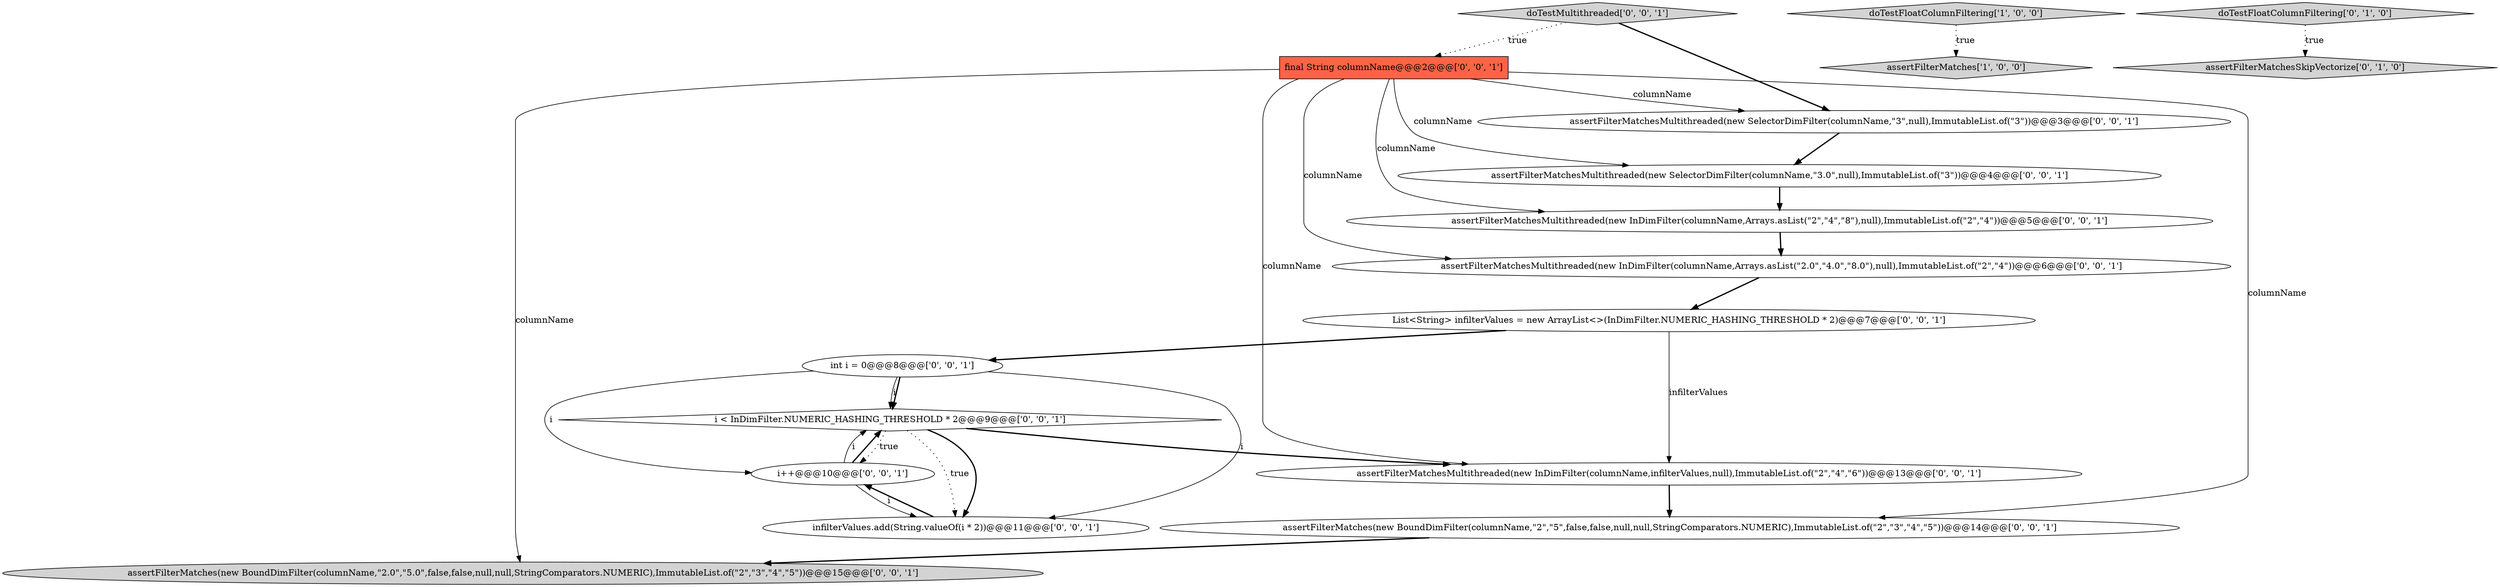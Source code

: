 digraph {
17 [style = filled, label = "i < InDimFilter.NUMERIC_HASHING_THRESHOLD * 2@@@9@@@['0', '0', '1']", fillcolor = white, shape = diamond image = "AAA0AAABBB3BBB"];
6 [style = filled, label = "assertFilterMatchesMultithreaded(new InDimFilter(columnName,infilterValues,null),ImmutableList.of(\"2\",\"4\",\"6\"))@@@13@@@['0', '0', '1']", fillcolor = white, shape = ellipse image = "AAA0AAABBB3BBB"];
12 [style = filled, label = "assertFilterMatchesMultithreaded(new InDimFilter(columnName,Arrays.asList(\"2\",\"4\",\"8\"),null),ImmutableList.of(\"2\",\"4\"))@@@5@@@['0', '0', '1']", fillcolor = white, shape = ellipse image = "AAA0AAABBB3BBB"];
1 [style = filled, label = "doTestFloatColumnFiltering['1', '0', '0']", fillcolor = lightgray, shape = diamond image = "AAA0AAABBB1BBB"];
2 [style = filled, label = "doTestFloatColumnFiltering['0', '1', '0']", fillcolor = lightgray, shape = diamond image = "AAA0AAABBB2BBB"];
7 [style = filled, label = "i++@@@10@@@['0', '0', '1']", fillcolor = white, shape = ellipse image = "AAA0AAABBB3BBB"];
16 [style = filled, label = "List<String> infilterValues = new ArrayList<>(InDimFilter.NUMERIC_HASHING_THRESHOLD * 2)@@@7@@@['0', '0', '1']", fillcolor = white, shape = ellipse image = "AAA0AAABBB3BBB"];
14 [style = filled, label = "infilterValues.add(String.valueOf(i * 2))@@@11@@@['0', '0', '1']", fillcolor = white, shape = ellipse image = "AAA0AAABBB3BBB"];
9 [style = filled, label = "assertFilterMatches(new BoundDimFilter(columnName,\"2.0\",\"5.0\",false,false,null,null,StringComparators.NUMERIC),ImmutableList.of(\"2\",\"3\",\"4\",\"5\"))@@@15@@@['0', '0', '1']", fillcolor = lightgray, shape = ellipse image = "AAA0AAABBB3BBB"];
5 [style = filled, label = "assertFilterMatchesMultithreaded(new InDimFilter(columnName,Arrays.asList(\"2.0\",\"4.0\",\"8.0\"),null),ImmutableList.of(\"2\",\"4\"))@@@6@@@['0', '0', '1']", fillcolor = white, shape = ellipse image = "AAA0AAABBB3BBB"];
11 [style = filled, label = "assertFilterMatchesMultithreaded(new SelectorDimFilter(columnName,\"3\",null),ImmutableList.of(\"3\"))@@@3@@@['0', '0', '1']", fillcolor = white, shape = ellipse image = "AAA0AAABBB3BBB"];
15 [style = filled, label = "int i = 0@@@8@@@['0', '0', '1']", fillcolor = white, shape = ellipse image = "AAA0AAABBB3BBB"];
13 [style = filled, label = "final String columnName@@@2@@@['0', '0', '1']", fillcolor = tomato, shape = box image = "AAA0AAABBB3BBB"];
4 [style = filled, label = "assertFilterMatchesMultithreaded(new SelectorDimFilter(columnName,\"3.0\",null),ImmutableList.of(\"3\"))@@@4@@@['0', '0', '1']", fillcolor = white, shape = ellipse image = "AAA0AAABBB3BBB"];
8 [style = filled, label = "doTestMultithreaded['0', '0', '1']", fillcolor = lightgray, shape = diamond image = "AAA0AAABBB3BBB"];
3 [style = filled, label = "assertFilterMatchesSkipVectorize['0', '1', '0']", fillcolor = lightgray, shape = diamond image = "AAA0AAABBB2BBB"];
10 [style = filled, label = "assertFilterMatches(new BoundDimFilter(columnName,\"2\",\"5\",false,false,null,null,StringComparators.NUMERIC),ImmutableList.of(\"2\",\"3\",\"4\",\"5\"))@@@14@@@['0', '0', '1']", fillcolor = white, shape = ellipse image = "AAA0AAABBB3BBB"];
0 [style = filled, label = "assertFilterMatches['1', '0', '0']", fillcolor = lightgray, shape = diamond image = "AAA0AAABBB1BBB"];
15->17 [style = solid, label="i"];
14->7 [style = bold, label=""];
13->5 [style = solid, label="columnName"];
11->4 [style = bold, label=""];
2->3 [style = dotted, label="true"];
17->14 [style = dotted, label="true"];
7->14 [style = solid, label="i"];
15->14 [style = solid, label="i"];
1->0 [style = dotted, label="true"];
17->7 [style = dotted, label="true"];
10->9 [style = bold, label=""];
16->15 [style = bold, label=""];
13->11 [style = solid, label="columnName"];
17->14 [style = bold, label=""];
13->12 [style = solid, label="columnName"];
7->17 [style = solid, label="i"];
15->7 [style = solid, label="i"];
6->10 [style = bold, label=""];
8->11 [style = bold, label=""];
13->10 [style = solid, label="columnName"];
12->5 [style = bold, label=""];
17->6 [style = bold, label=""];
13->6 [style = solid, label="columnName"];
4->12 [style = bold, label=""];
16->6 [style = solid, label="infilterValues"];
7->17 [style = bold, label=""];
13->9 [style = solid, label="columnName"];
13->4 [style = solid, label="columnName"];
5->16 [style = bold, label=""];
8->13 [style = dotted, label="true"];
15->17 [style = bold, label=""];
}
